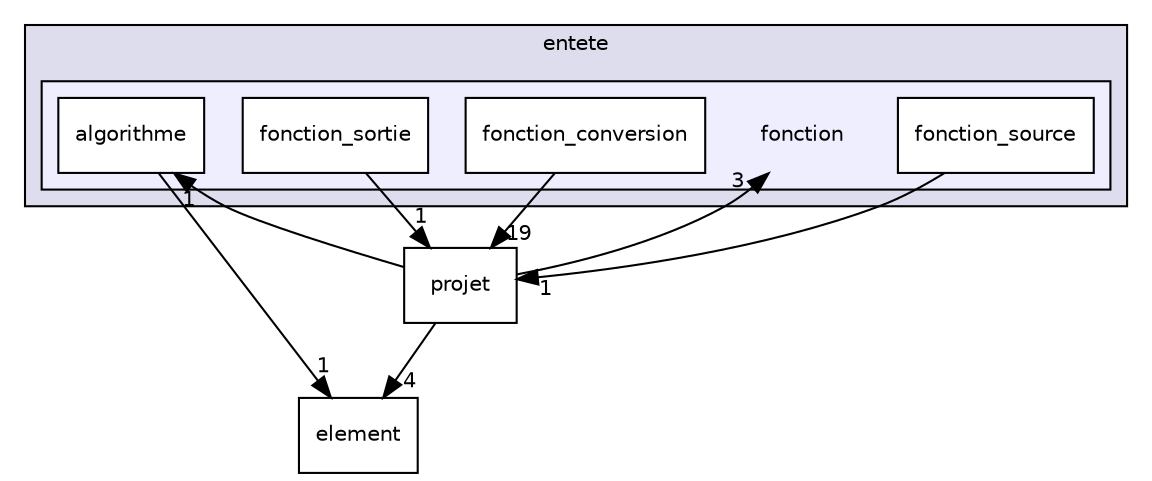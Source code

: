 digraph "entete/fonction" {
  compound=true
  node [ fontsize="10", fontname="Helvetica"];
  edge [ labelfontsize="10", labelfontname="Helvetica"];
  subgraph clusterdir_2db5f1c5034b754c69755a32007f81b7 {
    graph [ bgcolor="#ddddee", pencolor="black", label="entete" fontname="Helvetica", fontsize="10", URL="dir_2db5f1c5034b754c69755a32007f81b7.html"]
  subgraph clusterdir_2a17f3b6bd0d472023dbd77d40fac0ed {
    graph [ bgcolor="#eeeeff", pencolor="black", label="" URL="dir_2a17f3b6bd0d472023dbd77d40fac0ed.html"];
    dir_2a17f3b6bd0d472023dbd77d40fac0ed [shape=plaintext label="fonction"];
    dir_274fa83ce043f6ee607c914e53843dbb [shape=box label="algorithme" color="black" fillcolor="white" style="filled" URL="dir_274fa83ce043f6ee607c914e53843dbb.html"];
    dir_ccd171850a3f6ddf889b4abacdcaeda8 [shape=box label="fonction_conversion" color="black" fillcolor="white" style="filled" URL="dir_ccd171850a3f6ddf889b4abacdcaeda8.html"];
    dir_6394cf1961b8e4966d69267ab92063df [shape=box label="fonction_sortie" color="black" fillcolor="white" style="filled" URL="dir_6394cf1961b8e4966d69267ab92063df.html"];
    dir_a0949e9fd8e3333d96800787628e9549 [shape=box label="fonction_source" color="black" fillcolor="white" style="filled" URL="dir_a0949e9fd8e3333d96800787628e9549.html"];
  }
  }
  dir_4832fa68ea590285dd7ec4a85118439c [shape=box label="element" URL="dir_4832fa68ea590285dd7ec4a85118439c.html"];
  dir_4d70d51309c71454fccdb5ab7a56e2b3 [shape=box label="projet" URL="dir_4d70d51309c71454fccdb5ab7a56e2b3.html"];
  dir_4d70d51309c71454fccdb5ab7a56e2b3->dir_4832fa68ea590285dd7ec4a85118439c [headlabel="4", labeldistance=1.5 headhref="dir_000015_000004.html"];
  dir_4d70d51309c71454fccdb5ab7a56e2b3->dir_2a17f3b6bd0d472023dbd77d40fac0ed [headlabel="3", labeldistance=1.5 headhref="dir_000015_000006.html"];
  dir_4d70d51309c71454fccdb5ab7a56e2b3->dir_274fa83ce043f6ee607c914e53843dbb [headlabel="1", labeldistance=1.5 headhref="dir_000015_000007.html"];
  dir_a0949e9fd8e3333d96800787628e9549->dir_4d70d51309c71454fccdb5ab7a56e2b3 [headlabel="1", labeldistance=1.5 headhref="dir_000010_000015.html"];
  dir_6394cf1961b8e4966d69267ab92063df->dir_4d70d51309c71454fccdb5ab7a56e2b3 [headlabel="1", labeldistance=1.5 headhref="dir_000009_000015.html"];
  dir_274fa83ce043f6ee607c914e53843dbb->dir_4832fa68ea590285dd7ec4a85118439c [headlabel="1", labeldistance=1.5 headhref="dir_000007_000004.html"];
  dir_ccd171850a3f6ddf889b4abacdcaeda8->dir_4d70d51309c71454fccdb5ab7a56e2b3 [headlabel="19", labeldistance=1.5 headhref="dir_000008_000015.html"];
}
